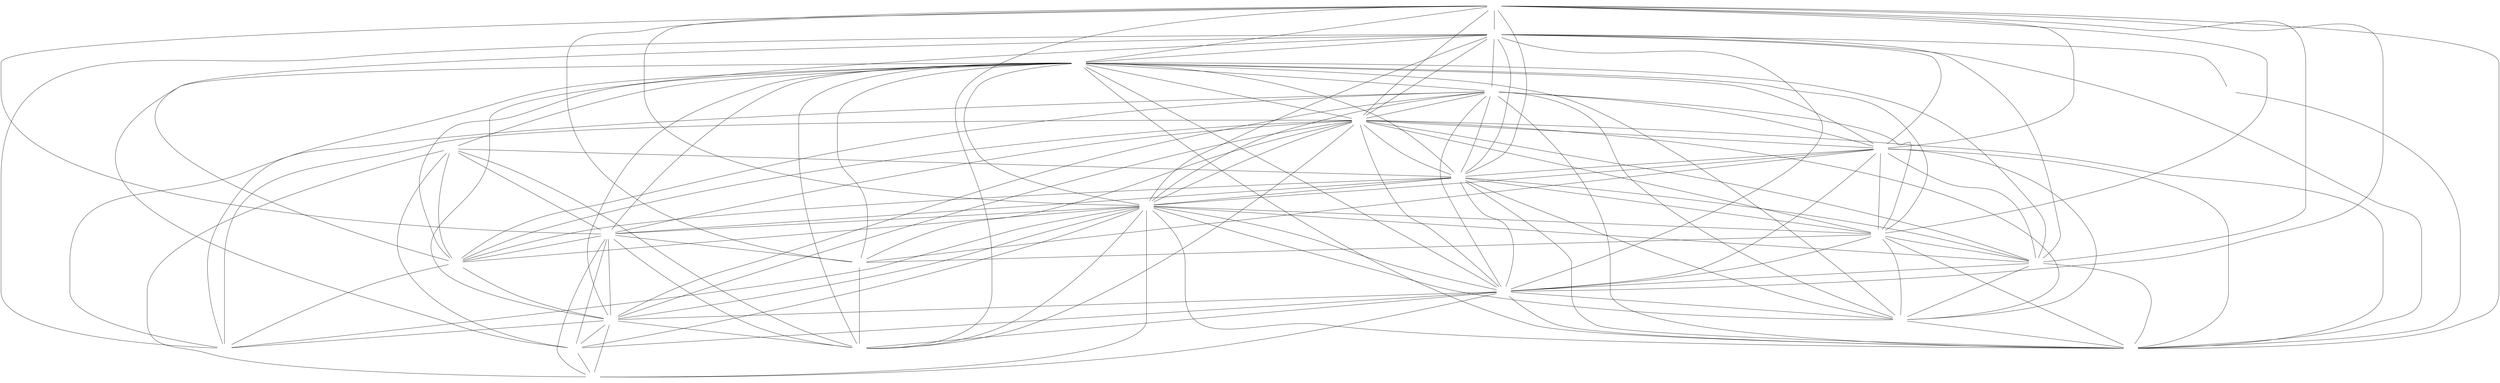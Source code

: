 /*
 * This graph file contains all 3D polycubes with 5 cubes. It shows which 
 * polycubes can be transformed into other polycubes via moving a single cube.
 * 
 * You can generate a png using
 *   dot -Tsvg -o 5-polycubes-dist.svg 5-polycubes-dist.dot
 * then you can use rsvg to make a png. If you want to use -Tpng, you will need
 * to change the image links in this file to point to the png node images.
 *
 * Written by Andrew Harvey <http://andrewharvey4.wordpress.com/>
 *
 * To the extent possible under law, the person who associated CC0
 * with this work has waived all copyright and related or neighboring
 * rights to this work.
 * http://creativecommons.org/publicdomain/zero/1.0/
 */

strict graph polycubesdist {
  /* set the defaults */

  /* graph defaults */
  /* layout options
    dot − ﬁlter for drawing directed graphs
    neato − ﬁlter for drawing undirected graphs
    twopi − ﬁlter for radial layouts of graphs
    circo − ﬁlter for circular layout of graphs
    fdp − ﬁlter for drawing undirected graphs
    sfdp − ﬁlter for drawing large undirected graphs
  */
  //layout=dot /* dot | fdp gives best results */
  nodesep=1 /* spreads things out a little bit more (default is 1, use 2 to double) */
  ranksep=1
  rotate=0 /* rotate by 0 or 90 degrees (but unfortuantly it rotates the node images too) */

  /* node defaults */
  node [
    label=""
    shape=none
  ];

  /* defineheraph */
  n5g5170 [
    image="polycubes/5/g5170.svg"
  ];

  n5g5192 [
    image="polycubes/5/g5192.svg"
  ];

  n5g5236 [
    image="polycubes/5/g5236.svg"
  ];

  n5g5258 [
    image="polycubes/5/g5258.svg"
  ];

  n5g5280 [
    image="polycubes/5/g5280.svg"
  ];

  n5g5302 [
    image="polycubes/5/g5302.svg"
  ];

  n5g5324 [
    image="polycubes/5/g5324.svg"
  ];

  n5g5346 [
    image="polycubes/5/g5346.svg"
  ];

  n5g5368 [
    image="polycubes/5/g5368.svg"
  ];

  n5g5390 [
    image="polycubes/5/g5390.svg"
  ];

  n5g5412 [
    image="polycubes/5/g5412.svg"
  ];

  n5g5434 [
    image="polycubes/5/g5434.svg"
  ];

  n5g5456 [
    image="polycubes/5/g5456.svg"
  ];

  n5g5478 [
    image="polycubes/5/g5478.svg"
  ];

  n5g5500 [
    image="polycubes/5/g5500.svg"
  ];

  n5g7064 [
    image="polycubes/5/g7064.svg"
  ];

  n5g7184 [
    image="polycubes/5/g7184.svg"
  ];

  n5g7304 [
    image="polycubes/5/g7304.svg"
  ];

  n5g7393 [
    image="polycubes/5/g7393.svg"
  ];

  n5g7513 [
    image="polycubes/5/g7513.svg"
  ];

  n5g7764 [
    image="polycubes/5/g7764.svg"
  ];

  n5g7884 [
    image="polycubes/5/g7884.svg"
  ];

  n5g7945 [
    image="polycubes/5/g7945.svg"
  ];


  /* edges */
  n5g5170 -- n5g5258;
  n5g5170 -- n5g5192;
  n5g5170 -- n5g5302;
  n5g5170 -- n5g5324;
  n5g5170 -- n5g5368;
  n5g5170 -- n5g5390;
  n5g5170 -- n5g5412;
  n5g5170 -- n5g5434;
  n5g5170 -- n5g5478;
  n5g5170 -- n5g5500;
  n5g5170 -- n5g7513;
  n5g5170 -- n5g7764;
  n5g5170 -- n5g7945;
  
  n5g5192 -- n5g5236;
  n5g5192 -- n5g5258;
  n5g5192 -- n5g5280;
  n5g5192 -- n5g5302;
  n5g5192 -- n5g5324;
  n5g5192 -- n5g5368;
  n5g5192 -- n5g5390;
  n5g5192 -- n5g5456;
  n5g5192 -- n5g5478;
  n5g5192 -- n5g5500;
  n5g5192 -- n5g7064;
  n5g5192 -- n5g7184;
  n5g5192 -- n5g7945;
  
  n5g5236 -- n5g7945;
  
  n5g5258 -- n5g5280;
  n5g5258 -- n5g5302;
  n5g5258 -- n5g5324;
  n5g5258 -- n5g5346;
  n5g5258 -- n5g5368;
  n5g5258 -- n5g5390;
  n5g5258 -- n5g5412;
  n5g5258 -- n5g5434;
  n5g5258 -- n5g5456;
  n5g5258 -- n5g5478;
  n5g5258 -- n5g5500;
  n5g5258 -- n5g7064;
  n5g5258 -- n5g7184;
  n5g5258 -- n5g7304;
  n5g5258 -- n5g7513;
  n5g5258 -- n5g7764;
  n5g5258 -- n5g7884;
  n5g5258 -- n5g7945;
  
  n5g5280 -- n5g5302;
  n5g5280 -- n5g5324;
  n5g5280 -- n5g5368;
  n5g5280 -- n5g5390;
  n5g5280 -- n5g5434;
  n5g5280 -- n5g5456;
  n5g5280 -- n5g5500;
  n5g5280 -- n5g7064;
  n5g5280 -- n5g7184;
  n5g5280 -- n5g7884;
  n5g5280 -- n5g7945;
  
  n5g5302 -- n5g5324;
  n5g5302 -- n5g5368;
  n5g5302 -- n5g5390;
  n5g5302 -- n5g5412;
  n5g5302 -- n5g5434;
  n5g5302 -- n5g5456;
  n5g5302 -- n5g5478;
  n5g5302 -- n5g5500;
  n5g5302 -- n5g7064;
  n5g5302 -- n5g7184;
  n5g5302 -- n5g7513;
  n5g5302 -- n5g7764;
  n5g5302 -- n5g7884;
  n5g5302 -- n5g7945;
  
  n5g5324 -- n5g5368;
  n5g5324 -- n5g5390;
  n5g5324 -- n5g5434;
  n5g5324 -- n5g5478;
  n5g5324 -- n5g5500;
  n5g5324 -- n5g7513;
  n5g5324 -- n5g7884;
  n5g5324 -- n5g7945;
  
  n5g5346 -- n5g5368;
  n5g5346 -- n5g5412;
  n5g5346 -- n5g5456;
  n5g5346 -- n5g7304;
  n5g5346 -- n5g7393;
  n5g5346 -- n5g7764;

  n5g5368 -- n5g5390;
  n5g5368 -- n5g5412;
  n5g5368 -- n5g5434;
  n5g5368 -- n5g5456;
  n5g5368 -- n5g5478;
  n5g5368 -- n5g5500;
  n5g5368 -- n5g7884;
  n5g5368 -- n5g7945;
  
  n5g5390 -- n5g5412;
  n5g5390 -- n5g5434;
  n5g5390 -- n5g5456;
  n5g5390 -- n5g5478;
  n5g5390 -- n5g5500;
  n5g5390 -- n5g7064;
  n5g5390 -- n5g7184;
  n5g5390 -- n5g7304;
  n5g5390 -- n5g7393;
  n5g5390 -- n5g7764;
  n5g5390 -- n5g7884;
  n5g5390 -- n5g7945;

  n5g5412 -- n5g5456;
  n5g5412 -- n5g7064;
  n5g5412 -- n5g7304;
  n5g5412 -- n5g7393;
  n5g5412 -- n5g7513;
  n5g5412 -- n5g7764;

  n5g5434 -- n5g5478;
  n5g5434 -- n5g5500;
  n5g5434 -- n5g7513;
  n5g5434 -- n5g7884;
  n5g5434 -- n5g7945;

  n5g5456 -- n5g7064;
  n5g5456 -- n5g7184;
  
  n5g5478 -- n5g5500;
  n5g5478 -- n5g7884;
  n5g5478 -- n5g7945;

  n5g5500 -- n5g7064;
  n5g5500 -- n5g7304;
  n5g5500 -- n5g7393;
  n5g5500 -- n5g7764;
  n5g5500 -- n5g7884;
  n5g5500 -- n5g7945;

  n5g7064 -- n5g7184;
  n5g7064 -- n5g7304;
  n5g7064 -- n5g7393;
  n5g7064 -- n5g7764;

  //n5g7184
  
  n5g7304 -- n5g7393;

  //n5g7393
  
  n5g7513 -- n5g7764;
  
  //n5g7764
  
  n5g7884 -- n5g7945;
  
  //n5g7945
}
